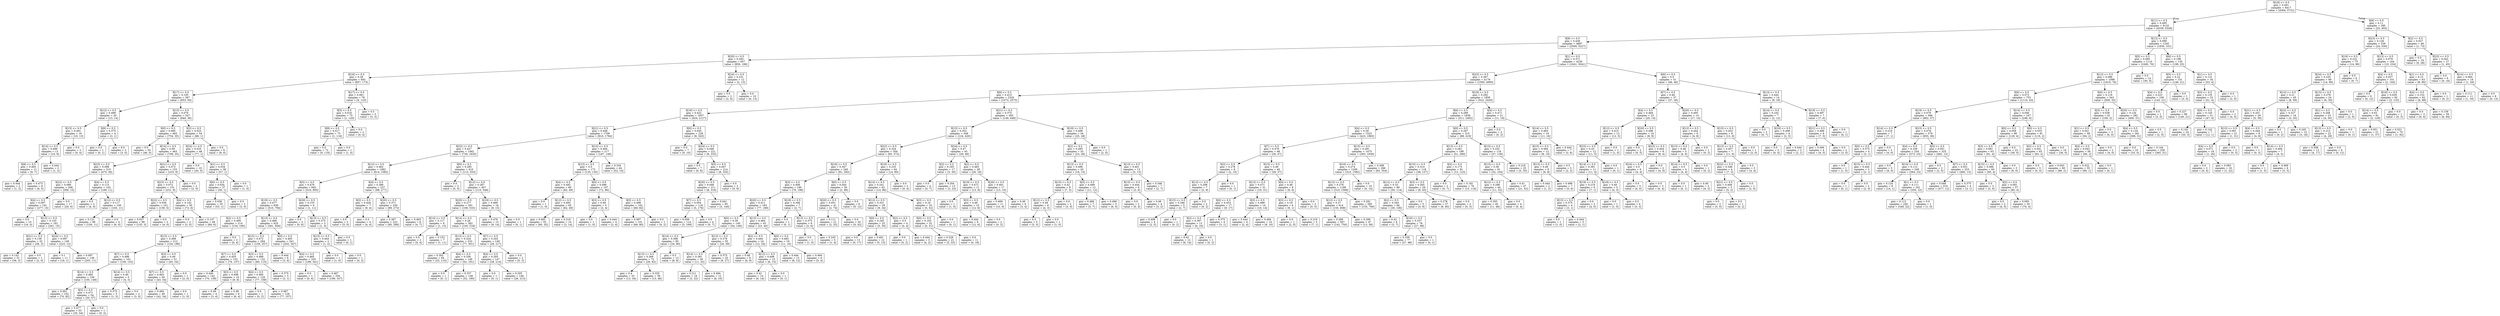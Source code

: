 digraph Tree {
node [shape=box] ;
0 [label="X[18] <= 0.5\ngini = 0.491\nsamples = 6417\nvalue = [4364, 5731]"] ;
1 [label="X[11] <= 0.5\ngini = 0.495\nsamples = 6132\nvalue = [4339, 5328]"] ;
0 -> 1 [labeldistance=2.5, labelangle=45, headlabel="True"] ;
2 [label="X[9] <= 0.5\ngini = 0.438\nsamples = 4887\nvalue = [2500, 5227]"] ;
1 -> 2 ;
3 [label="X[20] <= 0.5\ngini = 0.293\nsamples = 657\nvalue = [859, 186]"] ;
2 -> 3 ;
4 [label="X[16] <= 0.5\ngini = 0.28\nsamples = 645\nvalue = [857, 173]"] ;
3 -> 4 ;
5 [label="X[17] <= 0.5\ngini = 0.105\nsamples = 567\nvalue = [853, 50]"] ;
4 -> 5 ;
6 [label="X[12] <= 0.5\ngini = 0.499\nsamples = 20\nvalue = [13, 14]"] ;
5 -> 6 ;
7 [label="X[15] <= 0.5\ngini = 0.491\nsamples = 16\nvalue = [10, 13]"] ;
6 -> 7 ;
8 [label="X[14] <= 0.5\ngini = 0.499\nsamples = 13\nvalue = [10, 9]"] ;
7 -> 8 ;
9 [label="X[8] <= 0.5\ngini = 0.492\nsamples = 11\nvalue = [9, 7]"] ;
8 -> 9 ;
10 [label="gini = 0.444\nsamples = 2\nvalue = [1, 2]"] ;
9 -> 10 ;
11 [label="gini = 0.473\nsamples = 9\nvalue = [8, 5]"] ;
9 -> 11 ;
12 [label="gini = 0.444\nsamples = 2\nvalue = [1, 2]"] ;
8 -> 12 ;
13 [label="gini = 0.0\nsamples = 3\nvalue = [0, 4]"] ;
7 -> 13 ;
14 [label="X[8] <= 0.5\ngini = 0.375\nsamples = 4\nvalue = [3, 1]"] ;
6 -> 14 ;
15 [label="gini = 0.0\nsamples = 1\nvalue = [0, 1]"] ;
14 -> 15 ;
16 [label="gini = 0.0\nsamples = 3\nvalue = [3, 0]"] ;
14 -> 16 ;
17 [label="X[15] <= 0.5\ngini = 0.079\nsamples = 547\nvalue = [840, 36]"] ;
5 -> 17 ;
18 [label="X[0] <= 0.5\ngini = 0.085\nsamples = 493\nvalue = [754, 35]"] ;
17 -> 18 ;
19 [label="gini = 0.0\nsamples = 30\nvalue = [46, 0]"] ;
18 -> 19 ;
20 [label="X[14] <= 0.5\ngini = 0.09\nsamples = 463\nvalue = [708, 35]"] ;
18 -> 20 ;
21 [label="X[23] <= 0.5\ngini = 0.098\nsamples = 310\nvalue = [475, 26]"] ;
20 -> 21 ;
22 [label="X[22] <= 0.5\ngini = 0.089\nsamples = 208\nvalue = [306, 15]"] ;
21 -> 22 ;
23 [label="X[4] <= 0.5\ngini = 0.097\nsamples = 191\nvalue = [277, 15]"] ;
22 -> 23 ;
24 [label="gini = 0.0\nsamples = 10\nvalue = [16, 0]"] ;
23 -> 24 ;
25 [label="X[13] <= 0.5\ngini = 0.103\nsamples = 181\nvalue = [261, 15]"] ;
23 -> 25 ;
26 [label="X[21] <= 0.5\ngini = 0.136\nsamples = 32\nvalue = [38, 3]"] ;
25 -> 26 ;
27 [label="gini = 0.142\nsamples = 31\nvalue = [36, 3]"] ;
26 -> 27 ;
28 [label="gini = 0.0\nsamples = 1\nvalue = [2, 0]"] ;
26 -> 28 ;
29 [label="X[24] <= 0.5\ngini = 0.097\nsamples = 149\nvalue = [223, 12]"] ;
25 -> 29 ;
30 [label="gini = 0.1\nsamples = 11\nvalue = [18, 1]"] ;
29 -> 30 ;
31 [label="gini = 0.097\nsamples = 138\nvalue = [205, 11]"] ;
29 -> 31 ;
32 [label="gini = 0.0\nsamples = 17\nvalue = [29, 0]"] ;
22 -> 32 ;
33 [label="X[4] <= 0.5\ngini = 0.115\nsamples = 102\nvalue = [169, 11]"] ;
21 -> 33 ;
34 [label="gini = 0.0\nsamples = 2\nvalue = [4, 0]"] ;
33 -> 34 ;
35 [label="X[12] <= 0.5\ngini = 0.117\nsamples = 100\nvalue = [165, 11]"] ;
33 -> 35 ;
36 [label="gini = 0.121\nsamples = 96\nvalue = [159, 11]"] ;
35 -> 36 ;
37 [label="gini = 0.0\nsamples = 4\nvalue = [6, 0]"] ;
35 -> 37 ;
38 [label="X[21] <= 0.5\ngini = 0.072\nsamples = 153\nvalue = [233, 9]"] ;
20 -> 38 ;
39 [label="X[23] <= 0.5\ngini = 0.072\nsamples = 151\nvalue = [231, 9]"] ;
38 -> 39 ;
40 [label="X[22] <= 0.5\ngini = 0.036\nsamples = 101\nvalue = [159, 3]"] ;
39 -> 40 ;
41 [label="gini = 0.037\nsamples = 99\nvalue = [155, 3]"] ;
40 -> 41 ;
42 [label="gini = 0.0\nsamples = 2\nvalue = [4, 0]"] ;
40 -> 42 ;
43 [label="X[4] <= 0.5\ngini = 0.142\nsamples = 50\nvalue = [72, 6]"] ;
39 -> 43 ;
44 [label="gini = 0.0\nsamples = 2\nvalue = [3, 0]"] ;
43 -> 44 ;
45 [label="gini = 0.147\nsamples = 48\nvalue = [69, 6]"] ;
43 -> 45 ;
46 [label="gini = 0.0\nsamples = 2\nvalue = [2, 0]"] ;
38 -> 46 ;
47 [label="X[2] <= 0.5\ngini = 0.023\nsamples = 54\nvalue = [86, 1]"] ;
17 -> 47 ;
48 [label="X[24] <= 0.5\ngini = 0.025\nsamples = 48\nvalue = [77, 1]"] ;
47 -> 48 ;
49 [label="gini = 0.0\nsamples = 10\nvalue = [20, 0]"] ;
48 -> 49 ;
50 [label="X[1] <= 0.5\ngini = 0.034\nsamples = 38\nvalue = [57, 1]"] ;
48 -> 50 ;
51 [label="X[6] <= 0.5\ngini = 0.034\nsamples = 37\nvalue = [56, 1]"] ;
50 -> 51 ;
52 [label="gini = 0.036\nsamples = 35\nvalue = [53, 1]"] ;
51 -> 52 ;
53 [label="gini = 0.0\nsamples = 2\nvalue = [3, 0]"] ;
51 -> 53 ;
54 [label="gini = 0.0\nsamples = 1\nvalue = [1, 0]"] ;
50 -> 54 ;
55 [label="gini = 0.0\nsamples = 6\nvalue = [9, 0]"] ;
47 -> 55 ;
56 [label="X[17] <= 0.5\ngini = 0.061\nsamples = 78\nvalue = [4, 123]"] ;
4 -> 56 ;
57 [label="X[5] <= 0.5\ngini = 0.016\nsamples = 75\nvalue = [1, 120]"] ;
56 -> 57 ;
58 [label="X[8] <= 0.5\ngini = 0.017\nsamples = 73\nvalue = [1, 116]"] ;
57 -> 58 ;
59 [label="gini = 0.0\nsamples = 72\nvalue = [0, 116]"] ;
58 -> 59 ;
60 [label="gini = 0.0\nsamples = 1\nvalue = [1, 0]"] ;
58 -> 60 ;
61 [label="gini = 0.0\nsamples = 2\nvalue = [0, 4]"] ;
57 -> 61 ;
62 [label="gini = 0.5\nsamples = 3\nvalue = [3, 3]"] ;
56 -> 62 ;
63 [label="X[24] <= 0.5\ngini = 0.231\nsamples = 12\nvalue = [2, 13]"] ;
3 -> 63 ;
64 [label="gini = 0.0\nsamples = 2\nvalue = [2, 0]"] ;
63 -> 64 ;
65 [label="gini = 0.0\nsamples = 10\nvalue = [0, 13]"] ;
63 -> 65 ;
66 [label="X[1] <= 0.5\ngini = 0.371\nsamples = 4230\nvalue = [1641, 5041]"] ;
2 -> 66 ;
67 [label="X[23] <= 0.5\ngini = 0.367\nsamples = 4179\nvalue = [1595, 4995]"] ;
66 -> 67 ;
68 [label="X[6] <= 0.5\ngini = 0.415\nsamples = 2320\nvalue = [1073, 2575]"] ;
67 -> 68 ;
69 [label="X[16] <= 0.5\ngini = 0.422\nsamples = 1937\nvalue = [924, 2127]"] ;
68 -> 69 ;
70 [label="X[21] <= 0.5\ngini = 0.448\nsamples = 1709\nvalue = [916, 1784]"] ;
69 -> 70 ;
71 [label="X[22] <= 0.5\ngini = 0.427\nsamples = 1492\nvalue = [729, 1635]"] ;
70 -> 71 ;
72 [label="X[12] <= 0.5\ngini = 0.462\nsamples = 1082\nvalue = [614, 1082]"] ;
71 -> 72 ;
73 [label="X[5] <= 0.5\ngini = 0.476\nsamples = 845\nvalue = [516, 805]"] ;
72 -> 73 ;
74 [label="X[19] <= 0.5\ngini = 0.477\nsamples = 839\nvalue = [515, 794]"] ;
73 -> 74 ;
75 [label="X[2] <= 0.5\ngini = 0.495\nsamples = 214\nvalue = [154, 190]"] ;
74 -> 75 ;
76 [label="X[15] <= 0.5\ngini = 0.496\nsamples = 212\nvalue = [154, 186]"] ;
75 -> 76 ;
77 [label="X[7] <= 0.5\ngini = 0.486\nsamples = 161\nvalue = [109, 152]"] ;
76 -> 77 ;
78 [label="X[14] <= 0.5\ngini = 0.485\nsamples = 156\nvalue = [105, 149]"] ;
77 -> 78 ;
79 [label="gini = 0.491\nsamples = 102\nvalue = [70, 92]"] ;
78 -> 79 ;
80 [label="X[3] <= 0.5\ngini = 0.471\nsamples = 54\nvalue = [35, 57]"] ;
78 -> 80 ;
81 [label="gini = 0.477\nsamples = 53\nvalue = [35, 54]"] ;
80 -> 81 ;
82 [label="gini = 0.0\nsamples = 1\nvalue = [0, 3]"] ;
80 -> 82 ;
83 [label="X[14] <= 0.5\ngini = 0.49\nsamples = 5\nvalue = [4, 3]"] ;
77 -> 83 ;
84 [label="gini = 0.375\nsamples = 3\nvalue = [1, 3]"] ;
83 -> 84 ;
85 [label="gini = 0.0\nsamples = 2\nvalue = [3, 0]"] ;
83 -> 85 ;
86 [label="X[3] <= 0.5\ngini = 0.49\nsamples = 51\nvalue = [45, 34]"] ;
76 -> 86 ;
87 [label="X[7] <= 0.5\ngini = 0.493\nsamples = 50\nvalue = [43, 34]"] ;
86 -> 87 ;
88 [label="gini = 0.494\nsamples = 49\nvalue = [42, 34]"] ;
87 -> 88 ;
89 [label="gini = 0.0\nsamples = 1\nvalue = [1, 0]"] ;
87 -> 89 ;
90 [label="gini = 0.0\nsamples = 1\nvalue = [2, 0]"] ;
86 -> 90 ;
91 [label="gini = 0.0\nsamples = 2\nvalue = [0, 4]"] ;
75 -> 91 ;
92 [label="X[13] <= 0.5\ngini = 0.468\nsamples = 625\nvalue = [361, 604]"] ;
74 -> 92 ;
93 [label="X[15] <= 0.5\ngini = 0.472\nsamples = 284\nvalue = [159, 257]"] ;
92 -> 93 ;
94 [label="X[7] <= 0.5\ngini = 0.455\nsamples = 152\nvalue = [79, 147]"] ;
93 -> 94 ;
95 [label="gini = 0.446\nsamples = 142\nvalue = [70, 139]"] ;
94 -> 95 ;
96 [label="X[3] <= 0.5\ngini = 0.498\nsamples = 10\nvalue = [9, 8]"] ;
94 -> 96 ;
97 [label="gini = 0.49\nsamples = 4\nvalue = [3, 4]"] ;
96 -> 97 ;
98 [label="gini = 0.48\nsamples = 6\nvalue = [6, 4]"] ;
96 -> 98 ;
99 [label="X[3] <= 0.5\ngini = 0.488\nsamples = 132\nvalue = [80, 110]"] ;
93 -> 99 ;
100 [label="X[4] <= 0.5\ngini = 0.485\nsamples = 129\nvalue = [77, 109]"] ;
99 -> 100 ;
101 [label="gini = 0.0\nsamples = 1\nvalue = [0, 2]"] ;
100 -> 101 ;
102 [label="gini = 0.487\nsamples = 128\nvalue = [77, 107]"] ;
100 -> 102 ;
103 [label="gini = 0.375\nsamples = 3\nvalue = [3, 1]"] ;
99 -> 103 ;
104 [label="X[0] <= 0.5\ngini = 0.465\nsamples = 341\nvalue = [202, 347]"] ;
92 -> 104 ;
105 [label="gini = 0.444\nsamples = 6\nvalue = [3, 6]"] ;
104 -> 105 ;
106 [label="X[4] <= 0.5\ngini = 0.465\nsamples = 335\nvalue = [199, 341]"] ;
104 -> 106 ;
107 [label="gini = 0.0\nsamples = 1\nvalue = [0, 4]"] ;
106 -> 107 ;
108 [label="gini = 0.467\nsamples = 334\nvalue = [199, 337]"] ;
106 -> 108 ;
109 [label="X[20] <= 0.5\ngini = 0.153\nsamples = 6\nvalue = [1, 11]"] ;
73 -> 109 ;
110 [label="gini = 0.0\nsamples = 3\nvalue = [0, 8]"] ;
109 -> 110 ;
111 [label="X[13] <= 0.5\ngini = 0.375\nsamples = 3\nvalue = [1, 3]"] ;
109 -> 111 ;
112 [label="X[15] <= 0.5\ngini = 0.444\nsamples = 2\nvalue = [1, 2]"] ;
111 -> 112 ;
113 [label="gini = 0.0\nsamples = 1\nvalue = [1, 0]"] ;
112 -> 113 ;
114 [label="gini = 0.0\nsamples = 1\nvalue = [0, 2]"] ;
112 -> 114 ;
115 [label="gini = 0.0\nsamples = 1\nvalue = [0, 1]"] ;
111 -> 115 ;
116 [label="X[4] <= 0.5\ngini = 0.386\nsamples = 237\nvalue = [98, 277]"] ;
72 -> 116 ;
117 [label="X[3] <= 0.5\ngini = 0.426\nsamples = 7\nvalue = [9, 4]"] ;
116 -> 117 ;
118 [label="gini = 0.0\nsamples = 3\nvalue = [5, 0]"] ;
117 -> 118 ;
119 [label="gini = 0.5\nsamples = 4\nvalue = [4, 4]"] ;
117 -> 119 ;
120 [label="X[20] <= 0.5\ngini = 0.371\nsamples = 230\nvalue = [89, 273]"] ;
116 -> 120 ;
121 [label="gini = 0.367\nsamples = 222\nvalue = [85, 266]"] ;
120 -> 121 ;
122 [label="gini = 0.463\nsamples = 8\nvalue = [4, 7]"] ;
120 -> 122 ;
123 [label="X[0] <= 0.5\ngini = 0.285\nsamples = 410\nvalue = [115, 553]"] ;
71 -> 123 ;
124 [label="gini = 0.0\nsamples = 3\nvalue = [0, 5]"] ;
123 -> 124 ;
125 [label="X[12] <= 0.5\ngini = 0.287\nsamples = 407\nvalue = [115, 548]"] ;
123 -> 125 ;
126 [label="X[20] <= 0.5\ngini = 0.277\nsamples = 391\nvalue = [106, 533]"] ;
125 -> 126 ;
127 [label="X[14] <= 0.5\ngini = 0.117\nsamples = 9\nvalue = [1, 15]"] ;
126 -> 127 ;
128 [label="gini = 0.0\nsamples = 2\nvalue = [0, 4]"] ;
127 -> 128 ;
129 [label="gini = 0.153\nsamples = 7\nvalue = [1, 11]"] ;
127 -> 129 ;
130 [label="X[14] <= 0.5\ngini = 0.28\nsamples = 382\nvalue = [105, 518]"] ;
126 -> 130 ;
131 [label="X[13] <= 0.5\ngini = 0.324\nsamples = 233\nvalue = [77, 301]"] ;
130 -> 131 ;
132 [label="gini = 0.302\nsamples = 84\nvalue = [25, 110]"] ;
131 -> 132 ;
133 [label="X[4] <= 0.5\ngini = 0.336\nsamples = 149\nvalue = [52, 191]"] ;
131 -> 133 ;
134 [label="gini = 0.0\nsamples = 1\nvalue = [0, 1]"] ;
133 -> 134 ;
135 [label="gini = 0.337\nsamples = 148\nvalue = [52, 190]"] ;
133 -> 135 ;
136 [label="X[7] <= 0.5\ngini = 0.202\nsamples = 149\nvalue = [28, 217]"] ;
130 -> 136 ;
137 [label="X[4] <= 0.5\ngini = 0.205\nsamples = 147\nvalue = [28, 214]"] ;
136 -> 137 ;
138 [label="gini = 0.0\nsamples = 1\nvalue = [0, 1]"] ;
137 -> 138 ;
139 [label="gini = 0.205\nsamples = 146\nvalue = [28, 213]"] ;
137 -> 139 ;
140 [label="gini = 0.0\nsamples = 2\nvalue = [0, 3]"] ;
136 -> 140 ;
141 [label="X[19] <= 0.5\ngini = 0.469\nsamples = 16\nvalue = [9, 15]"] ;
125 -> 141 ;
142 [label="gini = 0.476\nsamples = 15\nvalue = [9, 14]"] ;
141 -> 142 ;
143 [label="gini = 0.0\nsamples = 1\nvalue = [0, 1]"] ;
141 -> 143 ;
144 [label="X[15] <= 0.5\ngini = 0.494\nsamples = 217\nvalue = [187, 149]"] ;
70 -> 144 ;
145 [label="X[13] <= 0.5\ngini = 0.5\nsamples = 173\nvalue = [135, 135]"] ;
144 -> 145 ;
146 [label="X[4] <= 0.5\ngini = 0.492\nsamples = 66\nvalue = [63, 49]"] ;
145 -> 146 ;
147 [label="gini = 0.0\nsamples = 1\nvalue = [1, 0]"] ;
146 -> 147 ;
148 [label="X[12] <= 0.5\ngini = 0.493\nsamples = 65\nvalue = [62, 49]"] ;
146 -> 148 ;
149 [label="gini = 0.465\nsamples = 55\nvalue = [60, 35]"] ;
148 -> 149 ;
150 [label="gini = 0.219\nsamples = 10\nvalue = [2, 14]"] ;
148 -> 150 ;
151 [label="X[0] <= 0.5\ngini = 0.496\nsamples = 107\nvalue = [72, 86]"] ;
145 -> 151 ;
152 [label="X[3] <= 0.5\ngini = 0.49\nsamples = 5\nvalue = [3, 4]"] ;
151 -> 152 ;
153 [label="gini = 0.0\nsamples = 1\nvalue = [1, 0]"] ;
152 -> 153 ;
154 [label="gini = 0.444\nsamples = 4\nvalue = [2, 4]"] ;
152 -> 154 ;
155 [label="X[5] <= 0.5\ngini = 0.496\nsamples = 102\nvalue = [69, 82]"] ;
151 -> 155 ;
156 [label="gini = 0.497\nsamples = 101\nvalue = [69, 80]"] ;
155 -> 156 ;
157 [label="gini = 0.0\nsamples = 1\nvalue = [0, 2]"] ;
155 -> 157 ;
158 [label="gini = 0.334\nsamples = 44\nvalue = [52, 14]"] ;
144 -> 158 ;
159 [label="X[0] <= 0.5\ngini = 0.045\nsamples = 228\nvalue = [8, 343]"] ;
69 -> 159 ;
160 [label="gini = 0.0\nsamples = 7\nvalue = [0, 10]"] ;
159 -> 160 ;
161 [label="X[24] <= 0.5\ngini = 0.046\nsamples = 221\nvalue = [8, 333]"] ;
159 -> 161 ;
162 [label="gini = 0.0\nsamples = 7\nvalue = [0, 8]"] ;
161 -> 162 ;
163 [label="X[5] <= 0.5\ngini = 0.047\nsamples = 214\nvalue = [8, 325]"] ;
161 -> 163 ;
164 [label="X[20] <= 0.5\ngini = 0.048\nsamples = 211\nvalue = [8, 316]"] ;
163 -> 164 ;
165 [label="X[7] <= 0.5\ngini = 0.054\nsamples = 118\nvalue = [5, 176]"] ;
164 -> 165 ;
166 [label="gini = 0.056\nsamples = 114\nvalue = [5, 169]"] ;
165 -> 166 ;
167 [label="gini = 0.0\nsamples = 4\nvalue = [0, 7]"] ;
165 -> 167 ;
168 [label="gini = 0.041\nsamples = 93\nvalue = [3, 140]"] ;
164 -> 168 ;
169 [label="gini = 0.0\nsamples = 3\nvalue = [0, 9]"] ;
163 -> 169 ;
170 [label="X[21] <= 0.5\ngini = 0.375\nsamples = 383\nvalue = [149, 448]"] ;
68 -> 170 ;
171 [label="X[15] <= 0.5\ngini = 0.352\nsamples = 349\nvalue = [124, 420]"] ;
170 -> 171 ;
172 [label="X[22] <= 0.5\ngini = 0.324\nsamples = 304\nvalue = [95, 372]"] ;
171 -> 172 ;
173 [label="X[16] <= 0.5\ngini = 0.347\nsamples = 240\nvalue = [81, 282]"] ;
172 -> 173 ;
174 [label="X[3] <= 0.5\ngini = 0.409\nsamples = 190\nvalue = [79, 196]"] ;
173 -> 174 ;
175 [label="X[20] <= 0.5\ngini = 0.411\nsamples = 183\nvalue = [77, 189]"] ;
174 -> 175 ;
176 [label="X[0] <= 0.5\ngini = 0.39\nsamples = 140\nvalue = [54, 149]"] ;
175 -> 176 ;
177 [label="X[14] <= 0.5\ngini = 0.398\nsamples = 85\nvalue = [34, 90]"] ;
176 -> 177 ;
178 [label="X[13] <= 0.5\ngini = 0.366\nsamples = 72\nvalue = [26, 82]"] ;
177 -> 178 ;
179 [label="gini = 0.4\nsamples = 33\nvalue = [13, 34]"] ;
178 -> 179 ;
180 [label="gini = 0.335\nsamples = 39\nvalue = [13, 48]"] ;
178 -> 180 ;
181 [label="gini = 0.5\nsamples = 13\nvalue = [8, 8]"] ;
177 -> 181 ;
182 [label="X[13] <= 0.5\ngini = 0.378\nsamples = 55\nvalue = [20, 59]"] ;
176 -> 182 ;
183 [label="X[14] <= 0.5\ngini = 0.381\nsamples = 30\nvalue = [11, 32]"] ;
182 -> 183 ;
184 [label="gini = 0.211\nsamples = 18\nvalue = [3, 22]"] ;
183 -> 184 ;
185 [label="gini = 0.494\nsamples = 12\nvalue = [8, 10]"] ;
183 -> 185 ;
186 [label="gini = 0.375\nsamples = 25\nvalue = [9, 27]"] ;
182 -> 186 ;
187 [label="X[13] <= 0.5\ngini = 0.464\nsamples = 43\nvalue = [23, 40]"] ;
175 -> 187 ;
188 [label="X[2] <= 0.5\ngini = 0.444\nsamples = 24\nvalue = [12, 24]"] ;
187 -> 188 ;
189 [label="gini = 0.48\nsamples = 9\nvalue = [6, 9]"] ;
188 -> 189 ;
190 [label="X[12] <= 0.5\ngini = 0.408\nsamples = 15\nvalue = [6, 15]"] ;
188 -> 190 ;
191 [label="gini = 0.42\nsamples = 14\nvalue = [6, 14]"] ;
190 -> 191 ;
192 [label="gini = 0.0\nsamples = 1\nvalue = [0, 1]"] ;
190 -> 192 ;
193 [label="X[0] <= 0.5\ngini = 0.483\nsamples = 19\nvalue = [11, 16]"] ;
187 -> 193 ;
194 [label="gini = 0.444\nsamples = 13\nvalue = [6, 12]"] ;
193 -> 194 ;
195 [label="gini = 0.494\nsamples = 6\nvalue = [5, 4]"] ;
193 -> 195 ;
196 [label="X[19] <= 0.5\ngini = 0.346\nsamples = 7\nvalue = [2, 7]"] ;
174 -> 196 ;
197 [label="gini = 0.0\nsamples = 1\nvalue = [0, 1]"] ;
196 -> 197 ;
198 [label="X[13] <= 0.5\ngini = 0.375\nsamples = 6\nvalue = [2, 6]"] ;
196 -> 198 ;
199 [label="gini = 0.0\nsamples = 1\nvalue = [1, 0]"] ;
198 -> 199 ;
200 [label="gini = 0.245\nsamples = 5\nvalue = [1, 6]"] ;
198 -> 200 ;
201 [label="X[0] <= 0.5\ngini = 0.044\nsamples = 50\nvalue = [2, 86]"] ;
173 -> 201 ;
202 [label="X[20] <= 0.5\ngini = 0.051\nsamples = 41\nvalue = [2, 74]"] ;
201 -> 202 ;
203 [label="gini = 0.111\nsamples = 21\nvalue = [2, 32]"] ;
202 -> 203 ;
204 [label="gini = 0.0\nsamples = 20\nvalue = [0, 42]"] ;
202 -> 204 ;
205 [label="gini = 0.0\nsamples = 9\nvalue = [0, 12]"] ;
201 -> 205 ;
206 [label="X[16] <= 0.5\ngini = 0.233\nsamples = 64\nvalue = [14, 90]"] ;
172 -> 206 ;
207 [label="X[14] <= 0.5\ngini = 0.241\nsamples = 62\nvalue = [14, 86]"] ;
206 -> 207 ;
208 [label="X[12] <= 0.5\ngini = 0.331\nsamples = 29\nvalue = [9, 34]"] ;
207 -> 208 ;
209 [label="X[0] <= 0.5\ngini = 0.245\nsamples = 25\nvalue = [5, 30]"] ;
208 -> 209 ;
210 [label="gini = 0.0\nsamples = 13\nvalue = [0, 17]"] ;
209 -> 210 ;
211 [label="gini = 0.401\nsamples = 12\nvalue = [5, 13]"] ;
209 -> 211 ;
212 [label="X[2] <= 0.5\ngini = 0.5\nsamples = 4\nvalue = [4, 4]"] ;
208 -> 212 ;
213 [label="gini = 0.0\nsamples = 1\nvalue = [0, 2]"] ;
212 -> 213 ;
214 [label="gini = 0.444\nsamples = 3\nvalue = [4, 2]"] ;
212 -> 214 ;
215 [label="X[3] <= 0.5\ngini = 0.16\nsamples = 33\nvalue = [5, 52]"] ;
207 -> 215 ;
216 [label="X[0] <= 0.5\ngini = 0.163\nsamples = 32\nvalue = [5, 51]"] ;
215 -> 216 ;
217 [label="gini = 0.229\nsamples = 21\nvalue = [5, 33]"] ;
216 -> 217 ;
218 [label="gini = 0.0\nsamples = 11\nvalue = [0, 18]"] ;
216 -> 218 ;
219 [label="gini = 0.0\nsamples = 1\nvalue = [0, 1]"] ;
215 -> 219 ;
220 [label="gini = 0.0\nsamples = 2\nvalue = [0, 4]"] ;
206 -> 220 ;
221 [label="X[24] <= 0.5\ngini = 0.47\nsamples = 45\nvalue = [29, 48]"] ;
171 -> 221 ;
222 [label="X[2] <= 0.5\ngini = 0.165\nsamples = 17\nvalue = [3, 30]"] ;
221 -> 222 ;
223 [label="gini = 0.0\nsamples = 4\nvalue = [0, 7]"] ;
222 -> 223 ;
224 [label="gini = 0.204\nsamples = 13\nvalue = [3, 23]"] ;
222 -> 224 ;
225 [label="X[2] <= 0.5\ngini = 0.483\nsamples = 28\nvalue = [26, 18]"] ;
221 -> 225 ;
226 [label="X[19] <= 0.5\ngini = 0.472\nsamples = 11\nvalue = [13, 8]"] ;
225 -> 226 ;
227 [label="gini = 0.0\nsamples = 1\nvalue = [1, 0]"] ;
226 -> 227 ;
228 [label="X[3] <= 0.5\ngini = 0.48\nsamples = 10\nvalue = [12, 8]"] ;
226 -> 228 ;
229 [label="gini = 0.444\nsamples = 8\nvalue = [12, 6]"] ;
228 -> 229 ;
230 [label="gini = 0.0\nsamples = 2\nvalue = [0, 2]"] ;
228 -> 230 ;
231 [label="X[20] <= 0.5\ngini = 0.491\nsamples = 17\nvalue = [13, 10]"] ;
225 -> 231 ;
232 [label="gini = 0.469\nsamples = 11\nvalue = [10, 6]"] ;
231 -> 232 ;
233 [label="gini = 0.49\nsamples = 6\nvalue = [3, 4]"] ;
231 -> 233 ;
234 [label="X[19] <= 0.5\ngini = 0.498\nsamples = 34\nvalue = [25, 28]"] ;
170 -> 234 ;
235 [label="X[2] <= 0.5\ngini = 0.495\nsamples = 33\nvalue = [23, 28]"] ;
234 -> 235 ;
236 [label="X[13] <= 0.5\ngini = 0.496\nsamples = 20\nvalue = [18, 15]"] ;
235 -> 236 ;
237 [label="X[15] <= 0.5\ngini = 0.42\nsamples = 8\nvalue = [7, 3]"] ;
236 -> 237 ;
238 [label="X[12] <= 0.5\ngini = 0.49\nsamples = 6\nvalue = [4, 3]"] ;
237 -> 238 ;
239 [label="gini = 0.5\nsamples = 5\nvalue = [3, 3]"] ;
238 -> 239 ;
240 [label="gini = 0.0\nsamples = 1\nvalue = [1, 0]"] ;
238 -> 240 ;
241 [label="gini = 0.0\nsamples = 2\nvalue = [3, 0]"] ;
237 -> 241 ;
242 [label="X[3] <= 0.5\ngini = 0.499\nsamples = 12\nvalue = [11, 12]"] ;
236 -> 242 ;
243 [label="gini = 0.486\nsamples = 7\nvalue = [5, 7]"] ;
242 -> 243 ;
244 [label="gini = 0.496\nsamples = 5\nvalue = [6, 5]"] ;
242 -> 244 ;
245 [label="X[13] <= 0.5\ngini = 0.401\nsamples = 13\nvalue = [5, 13]"] ;
235 -> 245 ;
246 [label="X[15] <= 0.5\ngini = 0.444\nsamples = 6\nvalue = [3, 6]"] ;
245 -> 246 ;
247 [label="gini = 0.0\nsamples = 2\nvalue = [0, 4]"] ;
246 -> 247 ;
248 [label="gini = 0.48\nsamples = 4\nvalue = [3, 2]"] ;
246 -> 248 ;
249 [label="gini = 0.346\nsamples = 7\nvalue = [2, 7]"] ;
245 -> 249 ;
250 [label="gini = 0.0\nsamples = 1\nvalue = [2, 0]"] ;
234 -> 250 ;
251 [label="X[19] <= 0.5\ngini = 0.292\nsamples = 1859\nvalue = [522, 2420]"] ;
67 -> 251 ;
252 [label="X[6] <= 0.5\ngini = 0.289\nsamples = 1838\nvalue = [511, 2402]"] ;
251 -> 252 ;
253 [label="X[4] <= 0.5\ngini = 0.29\nsamples = 1523\nvalue = [423, 1983]"] ;
252 -> 253 ;
254 [label="X[7] <= 0.5\ngini = 0.476\nsamples = 48\nvalue = [30, 47]"] ;
253 -> 254 ;
255 [label="X[3] <= 0.5\ngini = 0.278\nsamples = 8\nvalue = [2, 10]"] ;
254 -> 255 ;
256 [label="X[13] <= 0.5\ngini = 0.298\nsamples = 7\nvalue = [2, 9]"] ;
255 -> 256 ;
257 [label="X[15] <= 0.5\ngini = 0.346\nsamples = 5\nvalue = [2, 7]"] ;
256 -> 257 ;
258 [label="gini = 0.408\nsamples = 4\nvalue = [2, 5]"] ;
257 -> 258 ;
259 [label="gini = 0.0\nsamples = 1\nvalue = [0, 2]"] ;
257 -> 259 ;
260 [label="gini = 0.0\nsamples = 2\nvalue = [0, 2]"] ;
256 -> 260 ;
261 [label="gini = 0.0\nsamples = 1\nvalue = [0, 1]"] ;
255 -> 261 ;
262 [label="X[15] <= 0.5\ngini = 0.49\nsamples = 40\nvalue = [28, 37]"] ;
254 -> 262 ;
263 [label="X[13] <= 0.5\ngini = 0.471\nsamples = 31\nvalue = [19, 31]"] ;
262 -> 263 ;
264 [label="X[0] <= 0.5\ngini = 0.453\nsamples = 17\nvalue = [9, 17]"] ;
263 -> 264 ;
265 [label="X[2] <= 0.5\ngini = 0.397\nsamples = 13\nvalue = [6, 16]"] ;
264 -> 265 ;
266 [label="gini = 0.42\nsamples = 12\nvalue = [6, 14]"] ;
265 -> 266 ;
267 [label="gini = 0.0\nsamples = 1\nvalue = [0, 2]"] ;
265 -> 267 ;
268 [label="gini = 0.375\nsamples = 4\nvalue = [3, 1]"] ;
264 -> 268 ;
269 [label="X[3] <= 0.5\ngini = 0.486\nsamples = 14\nvalue = [10, 14]"] ;
263 -> 269 ;
270 [label="gini = 0.444\nsamples = 4\nvalue = [2, 4]"] ;
269 -> 270 ;
271 [label="gini = 0.494\nsamples = 10\nvalue = [8, 10]"] ;
269 -> 271 ;
272 [label="X[0] <= 0.5\ngini = 0.48\nsamples = 9\nvalue = [9, 6]"] ;
262 -> 272 ;
273 [label="X[3] <= 0.5\ngini = 0.18\nsamples = 6\nvalue = [9, 1]"] ;
272 -> 273 ;
274 [label="gini = 0.0\nsamples = 1\nvalue = [2, 0]"] ;
273 -> 274 ;
275 [label="gini = 0.219\nsamples = 5\nvalue = [7, 1]"] ;
273 -> 275 ;
276 [label="gini = 0.0\nsamples = 3\nvalue = [0, 5]"] ;
272 -> 276 ;
277 [label="X[15] <= 0.5\ngini = 0.281\nsamples = 1475\nvalue = [393, 1936]"] ;
253 -> 277 ;
278 [label="X[16] <= 0.5\ngini = 0.274\nsamples = 1209\nvalue = [310, 1582]"] ;
277 -> 278 ;
279 [label="X[13] <= 0.5\ngini = 0.276\nsamples = 1199\nvalue = [310, 1568]"] ;
278 -> 279 ;
280 [label="X[12] <= 0.5\ngini = 0.27\nsamples = 614\nvalue = [155, 808]"] ;
279 -> 280 ;
281 [label="gini = 0.268\nsamples = 567\nvalue = [142, 750]"] ;
280 -> 281 ;
282 [label="gini = 0.299\nsamples = 47\nvalue = [13, 58]"] ;
280 -> 282 ;
283 [label="gini = 0.281\nsamples = 585\nvalue = [155, 760]"] ;
279 -> 283 ;
284 [label="gini = 0.0\nsamples = 10\nvalue = [0, 14]"] ;
278 -> 284 ;
285 [label="gini = 0.308\nsamples = 266\nvalue = [83, 354]"] ;
277 -> 285 ;
286 [label="X[0] <= 0.5\ngini = 0.287\nsamples = 315\nvalue = [88, 419]"] ;
252 -> 286 ;
287 [label="X[13] <= 0.5\ngini = 0.261\nsamples = 199\nvalue = [51, 280]"] ;
286 -> 287 ;
288 [label="X[15] <= 0.5\ngini = 0.314\nsamples = 118\nvalue = [38, 157]"] ;
287 -> 288 ;
289 [label="X[12] <= 0.5\ngini = 0.33\nsamples = 89\nvalue = [30, 114]"] ;
288 -> 289 ;
290 [label="X[2] <= 0.5\ngini = 0.344\nsamples = 84\nvalue = [30, 106]"] ;
289 -> 290 ;
291 [label="gini = 0.42\nsamples = 6\nvalue = [3, 7]"] ;
290 -> 291 ;
292 [label="X[16] <= 0.5\ngini = 0.337\nsamples = 78\nvalue = [27, 99]"] ;
290 -> 292 ;
293 [label="gini = 0.339\nsamples = 77\nvalue = [27, 98]"] ;
292 -> 293 ;
294 [label="gini = 0.0\nsamples = 1\nvalue = [0, 1]"] ;
292 -> 294 ;
295 [label="gini = 0.0\nsamples = 5\nvalue = [0, 8]"] ;
289 -> 295 ;
296 [label="X[3] <= 0.5\ngini = 0.265\nsamples = 29\nvalue = [8, 43]"] ;
288 -> 296 ;
297 [label="gini = 0.278\nsamples = 27\nvalue = [8, 40]"] ;
296 -> 297 ;
298 [label="gini = 0.0\nsamples = 2\nvalue = [0, 3]"] ;
296 -> 298 ;
299 [label="X[2] <= 0.5\ngini = 0.173\nsamples = 81\nvalue = [13, 123]"] ;
287 -> 299 ;
300 [label="gini = 0.0\nsamples = 3\nvalue = [0, 7]"] ;
299 -> 300 ;
301 [label="gini = 0.181\nsamples = 78\nvalue = [13, 116]"] ;
299 -> 301 ;
302 [label="X[15] <= 0.5\ngini = 0.332\nsamples = 116\nvalue = [37, 139]"] ;
286 -> 302 ;
303 [label="X[13] <= 0.5\ngini = 0.36\nsamples = 91\nvalue = [32, 104]"] ;
302 -> 303 ;
304 [label="X[12] <= 0.5\ngini = 0.288\nsamples = 44\nvalue = [11, 52]"] ;
303 -> 304 ;
305 [label="gini = 0.303\nsamples = 40\nvalue = [11, 48]"] ;
304 -> 305 ;
306 [label="gini = 0.0\nsamples = 4\nvalue = [0, 4]"] ;
304 -> 306 ;
307 [label="gini = 0.41\nsamples = 47\nvalue = [21, 52]"] ;
303 -> 307 ;
308 [label="gini = 0.219\nsamples = 25\nvalue = [5, 35]"] ;
302 -> 308 ;
309 [label="X[4] <= 0.5\ngini = 0.471\nsamples = 21\nvalue = [11, 18]"] ;
251 -> 309 ;
310 [label="gini = 0.0\nsamples = 2\nvalue = [0, 2]"] ;
309 -> 310 ;
311 [label="X[14] <= 0.5\ngini = 0.483\nsamples = 19\nvalue = [11, 16]"] ;
309 -> 311 ;
312 [label="X[15] <= 0.5\ngini = 0.494\nsamples = 12\nvalue = [8, 10]"] ;
311 -> 312 ;
313 [label="X[13] <= 0.5\ngini = 0.49\nsamples = 9\nvalue = [6, 8]"] ;
312 -> 313 ;
314 [label="gini = 0.444\nsamples = 2\nvalue = [1, 2]"] ;
313 -> 314 ;
315 [label="gini = 0.496\nsamples = 7\nvalue = [5, 6]"] ;
313 -> 315 ;
316 [label="gini = 0.5\nsamples = 3\nvalue = [2, 2]"] ;
312 -> 316 ;
317 [label="gini = 0.444\nsamples = 7\nvalue = [3, 6]"] ;
311 -> 317 ;
318 [label="X[6] <= 0.5\ngini = 0.5\nsamples = 51\nvalue = [46, 46]"] ;
66 -> 318 ;
319 [label="X[7] <= 0.5\ngini = 0.49\nsamples = 37\nvalue = [37, 28]"] ;
318 -> 319 ;
320 [label="X[4] <= 0.5\ngini = 0.484\nsamples = 23\nvalue = [20, 14]"] ;
319 -> 320 ;
321 [label="X[12] <= 0.5\ngini = 0.415\nsamples = 13\nvalue = [12, 5]"] ;
320 -> 321 ;
322 [label="X[23] <= 0.5\ngini = 0.43\nsamples = 12\nvalue = [11, 5]"] ;
321 -> 322 ;
323 [label="X[14] <= 0.5\ngini = 0.391\nsamples = 11\nvalue = [11, 4]"] ;
322 -> 323 ;
324 [label="X[19] <= 0.5\ngini = 0.219\nsamples = 6\nvalue = [7, 1]"] ;
323 -> 324 ;
325 [label="X[15] <= 0.5\ngini = 0.375\nsamples = 4\nvalue = [3, 1]"] ;
324 -> 325 ;
326 [label="gini = 0.0\nsamples = 1\nvalue = [1, 0]"] ;
325 -> 326 ;
327 [label="gini = 0.444\nsamples = 3\nvalue = [2, 1]"] ;
325 -> 327 ;
328 [label="gini = 0.0\nsamples = 2\nvalue = [4, 0]"] ;
324 -> 328 ;
329 [label="X[19] <= 0.5\ngini = 0.49\nsamples = 5\nvalue = [4, 3]"] ;
323 -> 329 ;
330 [label="gini = 0.0\nsamples = 1\nvalue = [1, 0]"] ;
329 -> 330 ;
331 [label="gini = 0.5\nsamples = 4\nvalue = [3, 3]"] ;
329 -> 331 ;
332 [label="gini = 0.0\nsamples = 1\nvalue = [0, 1]"] ;
322 -> 332 ;
333 [label="gini = 0.0\nsamples = 1\nvalue = [1, 0]"] ;
321 -> 333 ;
334 [label="X[20] <= 0.5\ngini = 0.498\nsamples = 10\nvalue = [8, 9]"] ;
320 -> 334 ;
335 [label="gini = 0.0\nsamples = 2\nvalue = [0, 5]"] ;
334 -> 335 ;
336 [label="X[23] <= 0.5\ngini = 0.444\nsamples = 8\nvalue = [8, 4]"] ;
334 -> 336 ;
337 [label="X[24] <= 0.5\ngini = 0.5\nsamples = 6\nvalue = [4, 4]"] ;
336 -> 337 ;
338 [label="gini = 0.0\nsamples = 3\nvalue = [4, 0]"] ;
337 -> 338 ;
339 [label="gini = 0.0\nsamples = 3\nvalue = [0, 4]"] ;
337 -> 339 ;
340 [label="gini = 0.0\nsamples = 2\nvalue = [4, 0]"] ;
336 -> 340 ;
341 [label="X[20] <= 0.5\ngini = 0.495\nsamples = 14\nvalue = [17, 14]"] ;
319 -> 341 ;
342 [label="X[12] <= 0.5\ngini = 0.444\nsamples = 6\nvalue = [4, 8]"] ;
341 -> 342 ;
343 [label="X[13] <= 0.5\ngini = 0.48\nsamples = 5\nvalue = [4, 6]"] ;
342 -> 343 ;
344 [label="X[14] <= 0.5\ngini = 0.5\nsamples = 4\nvalue = [4, 4]"] ;
343 -> 344 ;
345 [label="gini = 0.0\nsamples = 1\nvalue = [0, 1]"] ;
344 -> 345 ;
346 [label="gini = 0.49\nsamples = 3\nvalue = [4, 3]"] ;
344 -> 346 ;
347 [label="gini = 0.0\nsamples = 1\nvalue = [0, 2]"] ;
343 -> 347 ;
348 [label="gini = 0.0\nsamples = 1\nvalue = [0, 2]"] ;
342 -> 348 ;
349 [label="X[15] <= 0.5\ngini = 0.432\nsamples = 8\nvalue = [13, 6]"] ;
341 -> 349 ;
350 [label="X[13] <= 0.5\ngini = 0.457\nsamples = 7\nvalue = [11, 6]"] ;
349 -> 350 ;
351 [label="X[22] <= 0.5\ngini = 0.346\nsamples = 4\nvalue = [7, 2]"] ;
350 -> 351 ;
352 [label="X[21] <= 0.5\ngini = 0.408\nsamples = 3\nvalue = [5, 2]"] ;
351 -> 352 ;
353 [label="gini = 0.0\nsamples = 2\nvalue = [5, 0]"] ;
352 -> 353 ;
354 [label="gini = 0.0\nsamples = 1\nvalue = [0, 2]"] ;
352 -> 354 ;
355 [label="gini = 0.0\nsamples = 1\nvalue = [2, 0]"] ;
351 -> 355 ;
356 [label="gini = 0.5\nsamples = 3\nvalue = [4, 4]"] ;
350 -> 356 ;
357 [label="gini = 0.0\nsamples = 1\nvalue = [2, 0]"] ;
349 -> 357 ;
358 [label="X[13] <= 0.5\ngini = 0.444\nsamples = 14\nvalue = [9, 18]"] ;
318 -> 358 ;
359 [label="X[14] <= 0.5\ngini = 0.245\nsamples = 7\nvalue = [2, 12]"] ;
358 -> 359 ;
360 [label="gini = 0.0\nsamples = 3\nvalue = [0, 7]"] ;
359 -> 360 ;
361 [label="X[19] <= 0.5\ngini = 0.408\nsamples = 4\nvalue = [2, 5]"] ;
359 -> 361 ;
362 [label="gini = 0.0\nsamples = 2\nvalue = [0, 4]"] ;
361 -> 362 ;
363 [label="gini = 0.444\nsamples = 2\nvalue = [2, 1]"] ;
361 -> 363 ;
364 [label="X[19] <= 0.5\ngini = 0.497\nsamples = 7\nvalue = [7, 6]"] ;
358 -> 364 ;
365 [label="X[21] <= 0.5\ngini = 0.486\nsamples = 6\nvalue = [7, 5]"] ;
364 -> 365 ;
366 [label="gini = 0.494\nsamples = 4\nvalue = [4, 5]"] ;
365 -> 366 ;
367 [label="gini = 0.0\nsamples = 2\nvalue = [3, 0]"] ;
365 -> 367 ;
368 [label="gini = 0.0\nsamples = 1\nvalue = [0, 1]"] ;
364 -> 368 ;
369 [label="X[12] <= 0.5\ngini = 0.099\nsamples = 1245\nvalue = [1839, 101]"] ;
1 -> 369 ;
370 [label="X[5] <= 0.5\ngini = 0.085\nsamples = 1110\nvalue = [1640, 76]"] ;
369 -> 370 ;
371 [label="X[13] <= 0.5\ngini = 0.086\nsamples = 1096\nvalue = [1610, 76]"] ;
370 -> 371 ;
372 [label="X[6] <= 0.5\ngini = 0.072\nsamples = 753\nvalue = [1110, 43]"] ;
371 -> 372 ;
373 [label="X[19] <= 0.5\ngini = 0.079\nsamples = 586\nvalue = [862, 37]"] ;
372 -> 373 ;
374 [label="X[14] <= 0.5\ngini = 0.219\nsamples = 7\nvalue = [7, 1]"] ;
373 -> 374 ;
375 [label="X[0] <= 0.5\ngini = 0.375\nsamples = 4\nvalue = [3, 1]"] ;
374 -> 375 ;
376 [label="gini = 0.0\nsamples = 1\nvalue = [1, 0]"] ;
375 -> 376 ;
377 [label="X[15] <= 0.5\ngini = 0.444\nsamples = 3\nvalue = [2, 1]"] ;
375 -> 377 ;
378 [label="gini = 0.0\nsamples = 1\nvalue = [0, 1]"] ;
377 -> 378 ;
379 [label="gini = 0.0\nsamples = 2\nvalue = [2, 0]"] ;
377 -> 379 ;
380 [label="gini = 0.0\nsamples = 3\nvalue = [4, 0]"] ;
374 -> 380 ;
381 [label="X[15] <= 0.5\ngini = 0.078\nsamples = 579\nvalue = [855, 36]"] ;
373 -> 381 ;
382 [label="X[4] <= 0.5\ngini = 0.109\nsamples = 254\nvalue = [373, 23]"] ;
381 -> 382 ;
383 [label="gini = 0.0\nsamples = 5\nvalue = [9, 0]"] ;
382 -> 383 ;
384 [label="X[14] <= 0.5\ngini = 0.112\nsamples = 249\nvalue = [364, 23]"] ;
382 -> 384 ;
385 [label="gini = 0.124\nsamples = 8\nvalue = [14, 1]"] ;
384 -> 385 ;
386 [label="X[1] <= 0.5\ngini = 0.111\nsamples = 241\nvalue = [350, 22]"] ;
384 -> 386 ;
387 [label="gini = 0.112\nsamples = 240\nvalue = [349, 22]"] ;
386 -> 387 ;
388 [label="gini = 0.0\nsamples = 1\nvalue = [1, 0]"] ;
386 -> 388 ;
389 [label="X[0] <= 0.5\ngini = 0.051\nsamples = 325\nvalue = [482, 13]"] ;
381 -> 389 ;
390 [label="gini = 0.0\nsamples = 2\nvalue = [2, 0]"] ;
389 -> 390 ;
391 [label="X[7] <= 0.5\ngini = 0.051\nsamples = 323\nvalue = [480, 13]"] ;
389 -> 391 ;
392 [label="gini = 0.048\nsamples = 319\nvalue = [477, 12]"] ;
391 -> 392 ;
393 [label="gini = 0.375\nsamples = 4\nvalue = [3, 1]"] ;
391 -> 393 ;
394 [label="X[14] <= 0.5\ngini = 0.046\nsamples = 167\nvalue = [248, 6]"] ;
372 -> 394 ;
395 [label="X[0] <= 0.5\ngini = 0.058\nsamples = 86\nvalue = [129, 4]"] ;
394 -> 395 ;
396 [label="X[3] <= 0.5\ngini = 0.081\nsamples = 63\nvalue = [91, 4]"] ;
395 -> 396 ;
397 [label="X[15] <= 0.5\ngini = 0.086\nsamples = 60\nvalue = [85, 4]"] ;
396 -> 397 ;
398 [label="gini = 0.0\nsamples = 3\nvalue = [5, 0]"] ;
397 -> 398 ;
399 [label="X[2] <= 0.5\ngini = 0.091\nsamples = 57\nvalue = [80, 4]"] ;
397 -> 399 ;
400 [label="gini = 0.0\nsamples = 2\nvalue = [4, 0]"] ;
399 -> 400 ;
401 [label="gini = 0.095\nsamples = 55\nvalue = [76, 4]"] ;
399 -> 401 ;
402 [label="gini = 0.0\nsamples = 3\nvalue = [6, 0]"] ;
396 -> 402 ;
403 [label="gini = 0.0\nsamples = 23\nvalue = [38, 0]"] ;
395 -> 403 ;
404 [label="X[0] <= 0.5\ngini = 0.033\nsamples = 81\nvalue = [119, 2]"] ;
394 -> 404 ;
405 [label="X[2] <= 0.5\ngini = 0.041\nsamples = 65\nvalue = [93, 2]"] ;
404 -> 405 ;
406 [label="gini = 0.0\nsamples = 5\nvalue = [5, 0]"] ;
405 -> 406 ;
407 [label="gini = 0.043\nsamples = 60\nvalue = [88, 2]"] ;
405 -> 407 ;
408 [label="gini = 0.0\nsamples = 16\nvalue = [26, 0]"] ;
404 -> 408 ;
409 [label="X[0] <= 0.5\ngini = 0.116\nsamples = 343\nvalue = [500, 33]"] ;
371 -> 409 ;
410 [label="X[3] <= 0.5\ngini = 0.038\nsamples = 61\nvalue = [100, 2]"] ;
409 -> 410 ;
411 [label="X[1] <= 0.5\ngini = 0.041\nsamples = 58\nvalue = [94, 2]"] ;
410 -> 411 ;
412 [label="X[4] <= 0.5\ngini = 0.043\nsamples = 56\nvalue = [90, 2]"] ;
411 -> 412 ;
413 [label="gini = 0.022\nsamples = 55\nvalue = [90, 1]"] ;
412 -> 413 ;
414 [label="gini = 0.0\nsamples = 1\nvalue = [0, 1]"] ;
412 -> 414 ;
415 [label="gini = 0.0\nsamples = 2\nvalue = [4, 0]"] ;
411 -> 415 ;
416 [label="gini = 0.0\nsamples = 3\nvalue = [6, 0]"] ;
410 -> 416 ;
417 [label="X[20] <= 0.5\ngini = 0.134\nsamples = 282\nvalue = [400, 31]"] ;
409 -> 417 ;
418 [label="X[4] <= 0.5\ngini = 0.134\nsamples = 281\nvalue = [398, 31]"] ;
417 -> 418 ;
419 [label="gini = 0.0\nsamples = 23\nvalue = [33, 0]"] ;
418 -> 419 ;
420 [label="gini = 0.144\nsamples = 258\nvalue = [365, 31]"] ;
418 -> 420 ;
421 [label="gini = 0.0\nsamples = 1\nvalue = [2, 0]"] ;
417 -> 421 ;
422 [label="gini = 0.0\nsamples = 14\nvalue = [30, 0]"] ;
370 -> 422 ;
423 [label="X[6] <= 0.5\ngini = 0.198\nsamples = 135\nvalue = [199, 25]"] ;
369 -> 423 ;
424 [label="X[5] <= 0.5\ngini = 0.22\nsamples = 101\nvalue = [146, 21]"] ;
423 -> 424 ;
425 [label="X[4] <= 0.5\ngini = 0.223\nsamples = 100\nvalue = [143, 21]"] ;
424 -> 425 ;
426 [label="gini = 0.0\nsamples = 1\nvalue = [3, 0]"] ;
425 -> 426 ;
427 [label="gini = 0.227\nsamples = 99\nvalue = [140, 21]"] ;
425 -> 427 ;
428 [label="gini = 0.0\nsamples = 1\nvalue = [3, 0]"] ;
424 -> 428 ;
429 [label="X[1] <= 0.5\ngini = 0.131\nsamples = 34\nvalue = [53, 4]"] ;
423 -> 429 ;
430 [label="X[3] <= 0.5\ngini = 0.135\nsamples = 33\nvalue = [51, 4]"] ;
429 -> 430 ;
431 [label="X[0] <= 0.5\ngini = 0.145\nsamples = 31\nvalue = [47, 4]"] ;
430 -> 431 ;
432 [label="gini = 0.145\nsamples = 24\nvalue = [35, 3]"] ;
431 -> 432 ;
433 [label="gini = 0.142\nsamples = 7\nvalue = [12, 1]"] ;
431 -> 433 ;
434 [label="gini = 0.0\nsamples = 2\nvalue = [4, 0]"] ;
430 -> 434 ;
435 [label="gini = 0.0\nsamples = 1\nvalue = [2, 0]"] ;
429 -> 435 ;
436 [label="X[6] <= 0.5\ngini = 0.11\nsamples = 285\nvalue = [25, 403]"] ;
0 -> 436 [labeldistance=2.5, labelangle=-45, headlabel="False"] ;
437 [label="X[23] <= 0.5\ngini = 0.126\nsamples = 239\nvalue = [24, 330]"] ;
436 -> 437 ;
438 [label="X[16] <= 0.5\ngini = 0.222\nsamples = 75\nvalue = [14, 96]"] ;
437 -> 438 ;
439 [label="X[24] <= 0.5\ngini = 0.235\nsamples = 69\nvalue = [14, 89]"] ;
438 -> 439 ;
440 [label="X[13] <= 0.5\ngini = 0.21\nsamples = 45\nvalue = [8, 59]"] ;
439 -> 440 ;
441 [label="X[21] <= 0.5\ngini = 0.201\nsamples = 29\nvalue = [5, 39]"] ;
440 -> 441 ;
442 [label="X[15] <= 0.5\ngini = 0.061\nsamples = 21\nvalue = [1, 31]"] ;
441 -> 442 ;
443 [label="X[4] <= 0.5\ngini = 0.071\nsamples = 18\nvalue = [1, 26]"] ;
442 -> 443 ;
444 [label="gini = 0.0\nsamples = 2\nvalue = [0, 4]"] ;
443 -> 444 ;
445 [label="gini = 0.083\nsamples = 16\nvalue = [1, 22]"] ;
443 -> 445 ;
446 [label="gini = 0.0\nsamples = 3\nvalue = [0, 5]"] ;
442 -> 446 ;
447 [label="X[4] <= 0.5\ngini = 0.444\nsamples = 8\nvalue = [4, 8]"] ;
441 -> 447 ;
448 [label="gini = 0.0\nsamples = 1\nvalue = [0, 3]"] ;
447 -> 448 ;
449 [label="X[14] <= 0.5\ngini = 0.494\nsamples = 7\nvalue = [4, 5]"] ;
447 -> 449 ;
450 [label="gini = 0.0\nsamples = 1\nvalue = [1, 0]"] ;
449 -> 450 ;
451 [label="gini = 0.469\nsamples = 6\nvalue = [3, 5]"] ;
449 -> 451 ;
452 [label="X[22] <= 0.5\ngini = 0.227\nsamples = 16\nvalue = [3, 20]"] ;
440 -> 452 ;
453 [label="gini = 0.0\nsamples = 1\nvalue = [0, 2]"] ;
452 -> 453 ;
454 [label="gini = 0.245\nsamples = 15\nvalue = [3, 18]"] ;
452 -> 454 ;
455 [label="X[15] <= 0.5\ngini = 0.278\nsamples = 24\nvalue = [6, 30]"] ;
439 -> 455 ;
456 [label="X[1] <= 0.5\ngini = 0.208\nsamples = 23\nvalue = [4, 30]"] ;
455 -> 456 ;
457 [label="X[13] <= 0.5\ngini = 0.213\nsamples = 22\nvalue = [4, 29]"] ;
456 -> 457 ;
458 [label="gini = 0.308\nsamples = 13\nvalue = [4, 17]"] ;
457 -> 458 ;
459 [label="gini = 0.0\nsamples = 9\nvalue = [0, 12]"] ;
457 -> 459 ;
460 [label="gini = 0.0\nsamples = 1\nvalue = [0, 1]"] ;
456 -> 460 ;
461 [label="gini = 0.0\nsamples = 1\nvalue = [2, 0]"] ;
455 -> 461 ;
462 [label="gini = 0.0\nsamples = 6\nvalue = [0, 7]"] ;
438 -> 462 ;
463 [label="X[13] <= 0.5\ngini = 0.079\nsamples = 164\nvalue = [10, 234]"] ;
437 -> 463 ;
464 [label="X[4] <= 0.5\ngini = 0.027\nsamples = 101\nvalue = [2, 144]"] ;
463 -> 464 ;
465 [label="gini = 0.0\nsamples = 9\nvalue = [0, 12]"] ;
464 -> 465 ;
466 [label="X[16] <= 0.5\ngini = 0.029\nsamples = 92\nvalue = [2, 132]"] ;
464 -> 466 ;
467 [label="X[14] <= 0.5\ngini = 0.03\nsamples = 91\nvalue = [2, 129]"] ;
466 -> 467 ;
468 [label="gini = 0.051\nsamples = 21\nvalue = [1, 37]"] ;
467 -> 468 ;
469 [label="gini = 0.021\nsamples = 70\nvalue = [1, 92]"] ;
467 -> 469 ;
470 [label="gini = 0.0\nsamples = 1\nvalue = [0, 3]"] ;
466 -> 470 ;
471 [label="X[1] <= 0.5\ngini = 0.15\nsamples = 63\nvalue = [8, 90]"] ;
463 -> 471 ;
472 [label="X[4] <= 0.5\ngini = 0.153\nsamples = 62\nvalue = [8, 88]"] ;
471 -> 472 ;
473 [label="gini = 0.0\nsamples = 3\nvalue = [0, 4]"] ;
472 -> 473 ;
474 [label="gini = 0.159\nsamples = 59\nvalue = [8, 84]"] ;
472 -> 474 ;
475 [label="gini = 0.0\nsamples = 1\nvalue = [0, 2]"] ;
471 -> 475 ;
476 [label="X[2] <= 0.5\ngini = 0.027\nsamples = 46\nvalue = [1, 73]"] ;
436 -> 476 ;
477 [label="gini = 0.0\nsamples = 19\nvalue = [0, 28]"] ;
476 -> 477 ;
478 [label="X[23] <= 0.5\ngini = 0.043\nsamples = 27\nvalue = [1, 45]"] ;
476 -> 478 ;
479 [label="gini = 0.0\nsamples = 8\nvalue = [0, 16]"] ;
478 -> 479 ;
480 [label="X[14] <= 0.5\ngini = 0.064\nsamples = 19\nvalue = [1, 29]"] ;
478 -> 480 ;
481 [label="gini = 0.111\nsamples = 11\nvalue = [1, 16]"] ;
480 -> 481 ;
482 [label="gini = 0.0\nsamples = 8\nvalue = [0, 13]"] ;
480 -> 482 ;
}